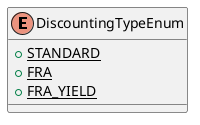 @startuml

    enum DiscountingTypeEnum [[DiscountingTypeEnum.html]] {
        {static} +STANDARD
        {static} +FRA
        {static} +FRA_YIELD
    }

@enduml
